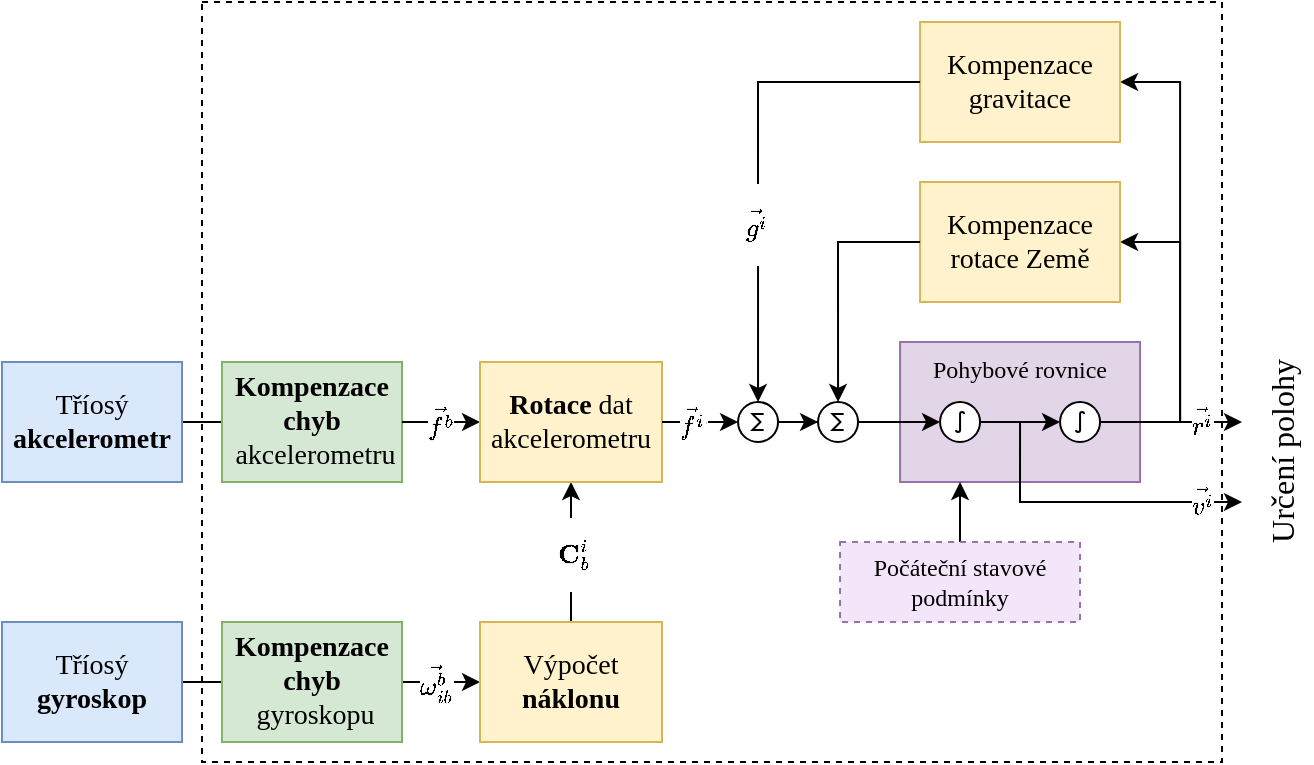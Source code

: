 <mxfile version="22.1.2" type="device">
  <diagram name="Stránka-1" id="N026slv5AEJC5KF3dV6V">
    <mxGraphModel dx="1419" dy="814" grid="1" gridSize="10" guides="1" tooltips="1" connect="1" arrows="1" fold="1" page="1" pageScale="1" pageWidth="827" pageHeight="1169" math="1" shadow="0">
      <root>
        <mxCell id="0" />
        <mxCell id="1" parent="0" />
        <mxCell id="HNQzkRMr5-khPHUgaeeY-39" value="" style="rounded=0;whiteSpace=wrap;html=1;fillColor=none;dashed=1;" parent="1" vertex="1">
          <mxGeometry x="170" y="80" width="510" height="380" as="geometry" />
        </mxCell>
        <mxCell id="HNQzkRMr5-khPHUgaeeY-1" value="" style="verticalLabelPosition=bottom;shadow=0;dashed=0;align=center;html=1;verticalAlign=top;shape=mxgraph.electrical.abstract.sum;" parent="1" vertex="1">
          <mxGeometry x="438.03" y="280" width="20" height="20" as="geometry" />
        </mxCell>
        <mxCell id="HNQzkRMr5-khPHUgaeeY-8" style="edgeStyle=orthogonalEdgeStyle;rounded=0;orthogonalLoop=1;jettySize=auto;html=1;entryX=0;entryY=0.5;entryDx=0;entryDy=0;" parent="1" source="HNQzkRMr5-khPHUgaeeY-2" edge="1">
          <mxGeometry relative="1" as="geometry">
            <mxPoint x="190" y="290" as="targetPoint" />
          </mxGeometry>
        </mxCell>
        <mxCell id="HNQzkRMr5-khPHUgaeeY-2" value="&lt;font style=&quot;font-size: 14px;&quot; face=&quot;CMU Serif Roman&quot;&gt;Tříosý &lt;br&gt;&lt;b&gt;akcelerometr&lt;/b&gt;&lt;/font&gt;" style="rounded=0;whiteSpace=wrap;html=1;fillColor=#dae8fc;strokeColor=#6c8ebf;" parent="1" vertex="1">
          <mxGeometry x="70" y="260" width="90" height="60" as="geometry" />
        </mxCell>
        <mxCell id="HNQzkRMr5-khPHUgaeeY-9" style="edgeStyle=orthogonalEdgeStyle;rounded=0;orthogonalLoop=1;jettySize=auto;html=1;entryX=0;entryY=0.5;entryDx=0;entryDy=0;" parent="1" source="HNQzkRMr5-khPHUgaeeY-4" edge="1">
          <mxGeometry relative="1" as="geometry">
            <mxPoint x="190" y="420" as="targetPoint" />
          </mxGeometry>
        </mxCell>
        <mxCell id="HNQzkRMr5-khPHUgaeeY-4" value="&lt;font style=&quot;font-size: 14px;&quot; face=&quot;CMU Serif Roman&quot;&gt;Tříosý&lt;br&gt;&lt;b&gt;gyroskop&lt;/b&gt;&lt;/font&gt;" style="rounded=0;whiteSpace=wrap;html=1;fillColor=#dae8fc;strokeColor=#6c8ebf;" parent="1" vertex="1">
          <mxGeometry x="70" y="390" width="90" height="60" as="geometry" />
        </mxCell>
        <mxCell id="HNQzkRMr5-khPHUgaeeY-6" value="&lt;font style=&quot;font-size: 14px;&quot; face=&quot;CMU Serif Roman&quot;&gt;&lt;b&gt;Kompenzace chyb&lt;/b&gt;&lt;br&gt;&amp;nbsp;akcelerometru&lt;/font&gt;" style="rounded=0;whiteSpace=wrap;html=1;fillColor=#d5e8d4;strokeColor=#82b366;" parent="1" vertex="1">
          <mxGeometry x="180" y="260" width="90" height="60" as="geometry" />
        </mxCell>
        <mxCell id="HNQzkRMr5-khPHUgaeeY-13" style="edgeStyle=orthogonalEdgeStyle;rounded=0;orthogonalLoop=1;jettySize=auto;html=1;entryX=0;entryY=0.5;entryDx=0;entryDy=0;" parent="1" source="HNQzkRMr5-khPHUgaeeY-6" target="HNQzkRMr5-khPHUgaeeY-11" edge="1">
          <mxGeometry relative="1" as="geometry" />
        </mxCell>
        <mxCell id="HNQzkRMr5-khPHUgaeeY-15" value="$$\vec{f^b}$$" style="edgeLabel;html=1;align=center;verticalAlign=middle;resizable=0;points=[];" parent="HNQzkRMr5-khPHUgaeeY-13" vertex="1" connectable="0">
          <mxGeometry x="0.051" relative="1" as="geometry">
            <mxPoint x="-1" as="offset" />
          </mxGeometry>
        </mxCell>
        <mxCell id="HNQzkRMr5-khPHUgaeeY-14" style="edgeStyle=orthogonalEdgeStyle;rounded=0;orthogonalLoop=1;jettySize=auto;html=1;entryX=0;entryY=0.5;entryDx=0;entryDy=0;" parent="1" source="HNQzkRMr5-khPHUgaeeY-7" target="HNQzkRMr5-khPHUgaeeY-10" edge="1">
          <mxGeometry relative="1" as="geometry" />
        </mxCell>
        <mxCell id="HNQzkRMr5-khPHUgaeeY-18" value="$$\vec{\omega^b_{ib}}$$" style="edgeLabel;html=1;align=center;verticalAlign=middle;resizable=0;points=[];" parent="HNQzkRMr5-khPHUgaeeY-14" vertex="1" connectable="0">
          <mxGeometry x="-0.184" relative="1" as="geometry">
            <mxPoint as="offset" />
          </mxGeometry>
        </mxCell>
        <mxCell id="HNQzkRMr5-khPHUgaeeY-7" value="&lt;font style=&quot;font-size: 14px;&quot; face=&quot;CMU Serif Roman&quot;&gt;&lt;b&gt;Kompenzace chyb&lt;/b&gt;&lt;br&gt;&amp;nbsp;gyroskopu&lt;/font&gt;" style="rounded=0;whiteSpace=wrap;html=1;fillColor=#d5e8d4;strokeColor=#82b366;" parent="1" vertex="1">
          <mxGeometry x="180" y="390" width="90" height="60" as="geometry" />
        </mxCell>
        <mxCell id="HNQzkRMr5-khPHUgaeeY-12" style="edgeStyle=orthogonalEdgeStyle;rounded=0;orthogonalLoop=1;jettySize=auto;html=1;entryX=0.5;entryY=1;entryDx=0;entryDy=0;" parent="1" source="HNQzkRMr5-khPHUgaeeY-10" target="HNQzkRMr5-khPHUgaeeY-11" edge="1">
          <mxGeometry relative="1" as="geometry" />
        </mxCell>
        <mxCell id="HNQzkRMr5-khPHUgaeeY-19" value="$$\mathbf{C}_{b}^{i}$$" style="edgeLabel;html=1;align=center;verticalAlign=middle;resizable=0;points=[];" parent="HNQzkRMr5-khPHUgaeeY-12" vertex="1" connectable="0">
          <mxGeometry x="-0.02" relative="1" as="geometry">
            <mxPoint as="offset" />
          </mxGeometry>
        </mxCell>
        <mxCell id="HNQzkRMr5-khPHUgaeeY-10" value="&lt;font face=&quot;CMU Serif Roman&quot;&gt;&lt;span style=&quot;font-size: 14px;&quot;&gt;Výpočet &lt;b&gt;náklonu&lt;/b&gt;&lt;/span&gt;&lt;/font&gt;" style="rounded=0;whiteSpace=wrap;html=1;fillColor=#fff2cc;strokeColor=#d6b656;" parent="1" vertex="1">
          <mxGeometry x="309" y="390" width="91" height="60" as="geometry" />
        </mxCell>
        <mxCell id="HNQzkRMr5-khPHUgaeeY-11" value="&lt;font face=&quot;CMU Serif Roman&quot;&gt;&lt;span style=&quot;font-size: 14px;&quot;&gt;&lt;b&gt;Rotace &lt;/b&gt;dat akcelerometru&lt;/span&gt;&lt;/font&gt;" style="rounded=0;whiteSpace=wrap;html=1;fillColor=#fff2cc;strokeColor=#d6b656;" parent="1" vertex="1">
          <mxGeometry x="309" y="260" width="91" height="60" as="geometry" />
        </mxCell>
        <mxCell id="HNQzkRMr5-khPHUgaeeY-20" value="+" style="edgeStyle=orthogonalEdgeStyle;rounded=0;orthogonalLoop=1;jettySize=auto;html=1;entryX=0;entryY=0.5;entryDx=0;entryDy=0;entryPerimeter=0;" parent="1" source="HNQzkRMr5-khPHUgaeeY-11" target="HNQzkRMr5-khPHUgaeeY-1" edge="1">
          <mxGeometry relative="1" as="geometry" />
        </mxCell>
        <mxCell id="HNQzkRMr5-khPHUgaeeY-21" value="$$\vec{f^i}$$" style="edgeLabel;html=1;align=center;verticalAlign=middle;resizable=0;points=[];" parent="HNQzkRMr5-khPHUgaeeY-20" vertex="1" connectable="0">
          <mxGeometry x="-0.067" y="-2" relative="1" as="geometry">
            <mxPoint x="-5" y="-2" as="offset" />
          </mxGeometry>
        </mxCell>
        <mxCell id="HNQzkRMr5-khPHUgaeeY-43" value="&lt;font face=&quot;CMU Serif Roman&quot;&gt;Pohybové rovnice&lt;/font&gt;" style="rounded=0;whiteSpace=wrap;html=1;fillColor=#e1d5e7;strokeColor=#9673a6;verticalAlign=top;" parent="1" vertex="1">
          <mxGeometry x="519.03" y="250" width="120" height="70" as="geometry" />
        </mxCell>
        <mxCell id="HNQzkRMr5-khPHUgaeeY-25" style="edgeStyle=orthogonalEdgeStyle;rounded=0;orthogonalLoop=1;jettySize=auto;html=1;entryX=0;entryY=0.5;entryDx=0;entryDy=0;entryPerimeter=0;" parent="1" source="HNQzkRMr5-khPHUgaeeY-22" target="HNQzkRMr5-khPHUgaeeY-40" edge="1">
          <mxGeometry relative="1" as="geometry">
            <mxPoint x="529.03" y="290" as="targetPoint" />
          </mxGeometry>
        </mxCell>
        <mxCell id="HNQzkRMr5-khPHUgaeeY-22" value="" style="verticalLabelPosition=bottom;shadow=0;dashed=0;align=center;html=1;verticalAlign=top;shape=mxgraph.electrical.abstract.sum;" parent="1" vertex="1">
          <mxGeometry x="478.03" y="280" width="20" height="20" as="geometry" />
        </mxCell>
        <mxCell id="HNQzkRMr5-khPHUgaeeY-23" style="edgeStyle=orthogonalEdgeStyle;rounded=0;orthogonalLoop=1;jettySize=auto;html=1;entryX=0;entryY=0.5;entryDx=0;entryDy=0;entryPerimeter=0;" parent="1" source="HNQzkRMr5-khPHUgaeeY-1" target="HNQzkRMr5-khPHUgaeeY-22" edge="1">
          <mxGeometry relative="1" as="geometry" />
        </mxCell>
        <mxCell id="HNQzkRMr5-khPHUgaeeY-28" style="edgeStyle=orthogonalEdgeStyle;rounded=0;orthogonalLoop=1;jettySize=auto;html=1;" parent="1" edge="1">
          <mxGeometry relative="1" as="geometry">
            <mxPoint x="690" y="290" as="targetPoint" />
            <mxPoint x="649.03" y="290" as="sourcePoint" />
          </mxGeometry>
        </mxCell>
        <mxCell id="HNQzkRMr5-khPHUgaeeY-31" value="$$\vec{r^i}$$" style="edgeLabel;html=1;align=center;verticalAlign=middle;resizable=0;points=[];" parent="HNQzkRMr5-khPHUgaeeY-28" vertex="1" connectable="0">
          <mxGeometry x="0.419" y="2" relative="1" as="geometry">
            <mxPoint x="-8" y="2" as="offset" />
          </mxGeometry>
        </mxCell>
        <mxCell id="HNQzkRMr5-khPHUgaeeY-29" style="edgeStyle=orthogonalEdgeStyle;rounded=0;orthogonalLoop=1;jettySize=auto;html=1;" parent="1" edge="1">
          <mxGeometry relative="1" as="geometry">
            <mxPoint x="690" y="330" as="targetPoint" />
            <mxPoint x="579.03" y="290" as="sourcePoint" />
            <Array as="points">
              <mxPoint x="579.03" y="330" />
            </Array>
          </mxGeometry>
        </mxCell>
        <mxCell id="HNQzkRMr5-khPHUgaeeY-30" value="$$\vec{v^i}$$" style="edgeLabel;html=1;align=center;verticalAlign=middle;resizable=0;points=[];" parent="HNQzkRMr5-khPHUgaeeY-29" vertex="1" connectable="0">
          <mxGeometry x="0.485" relative="1" as="geometry">
            <mxPoint x="19" as="offset" />
          </mxGeometry>
        </mxCell>
        <mxCell id="HNQzkRMr5-khPHUgaeeY-32" style="edgeStyle=orthogonalEdgeStyle;rounded=0;orthogonalLoop=1;jettySize=auto;html=1;entryX=1;entryY=0.5;entryDx=0;entryDy=0;" parent="1" target="HNQzkRMr5-khPHUgaeeY-26" edge="1">
          <mxGeometry relative="1" as="geometry">
            <mxPoint x="649.03" y="290" as="sourcePoint" />
            <Array as="points">
              <mxPoint x="659.03" y="290" />
              <mxPoint x="659.03" y="200" />
            </Array>
          </mxGeometry>
        </mxCell>
        <mxCell id="HNQzkRMr5-khPHUgaeeY-33" style="edgeStyle=orthogonalEdgeStyle;rounded=0;orthogonalLoop=1;jettySize=auto;html=1;entryX=1;entryY=0.5;entryDx=0;entryDy=0;exitX=1;exitY=0.5;exitDx=0;exitDy=0;exitPerimeter=0;" parent="1" source="HNQzkRMr5-khPHUgaeeY-41" target="HNQzkRMr5-khPHUgaeeY-27" edge="1">
          <mxGeometry relative="1" as="geometry">
            <mxPoint x="649.03" y="290" as="sourcePoint" />
            <Array as="points">
              <mxPoint x="659.03" y="290" />
              <mxPoint x="659.03" y="120" />
            </Array>
          </mxGeometry>
        </mxCell>
        <mxCell id="HNQzkRMr5-khPHUgaeeY-26" value="&lt;font face=&quot;CMU Serif Roman&quot;&gt;&lt;span style=&quot;font-size: 14px;&quot;&gt;Kompenzace rotace Země&lt;/span&gt;&lt;/font&gt;" style="rounded=0;whiteSpace=wrap;html=1;fillColor=#fff2cc;strokeColor=#d6b656;" parent="1" vertex="1">
          <mxGeometry x="529.03" y="170" width="100" height="60" as="geometry" />
        </mxCell>
        <mxCell id="HNQzkRMr5-khPHUgaeeY-27" value="&lt;font face=&quot;CMU Serif Roman&quot;&gt;&lt;span style=&quot;font-size: 14px;&quot;&gt;Kompenzace gravitace&lt;/span&gt;&lt;/font&gt;" style="rounded=0;whiteSpace=wrap;html=1;fillColor=#fff2cc;strokeColor=#d6b656;" parent="1" vertex="1">
          <mxGeometry x="529.03" y="90" width="100" height="60" as="geometry" />
        </mxCell>
        <mxCell id="HNQzkRMr5-khPHUgaeeY-34" style="edgeStyle=orthogonalEdgeStyle;rounded=0;orthogonalLoop=1;jettySize=auto;html=1;entryX=0.5;entryY=0;entryDx=0;entryDy=0;entryPerimeter=0;" parent="1" source="HNQzkRMr5-khPHUgaeeY-27" target="HNQzkRMr5-khPHUgaeeY-1" edge="1">
          <mxGeometry relative="1" as="geometry" />
        </mxCell>
        <mxCell id="HNQzkRMr5-khPHUgaeeY-36" value="$$\vec{g^i}$$" style="edgeLabel;html=1;align=center;verticalAlign=middle;resizable=0;points=[];" parent="HNQzkRMr5-khPHUgaeeY-34" vertex="1" connectable="0">
          <mxGeometry x="0.258" y="-1" relative="1" as="geometry">
            <mxPoint as="offset" />
          </mxGeometry>
        </mxCell>
        <mxCell id="HNQzkRMr5-khPHUgaeeY-35" style="edgeStyle=orthogonalEdgeStyle;rounded=0;orthogonalLoop=1;jettySize=auto;html=1;entryX=0.5;entryY=0;entryDx=0;entryDy=0;entryPerimeter=0;" parent="1" source="HNQzkRMr5-khPHUgaeeY-26" target="HNQzkRMr5-khPHUgaeeY-22" edge="1">
          <mxGeometry relative="1" as="geometry" />
        </mxCell>
        <mxCell id="HNQzkRMr5-khPHUgaeeY-38" value="&lt;font face=&quot;CMU Serif Roman&quot; style=&quot;font-size: 16px;&quot;&gt;Určení polohy&lt;/font&gt;" style="text;html=1;align=center;verticalAlign=middle;resizable=0;points=[];autosize=1;strokeColor=none;fillColor=none;rotation=-90;fontSize=16;" parent="1" vertex="1">
          <mxGeometry x="650" y="290" width="120" height="30" as="geometry" />
        </mxCell>
        <mxCell id="HNQzkRMr5-khPHUgaeeY-40" value="" style="verticalLabelPosition=bottom;shadow=0;dashed=0;align=center;html=1;verticalAlign=top;shape=mxgraph.electrical.abstract.integrator;" parent="1" vertex="1">
          <mxGeometry x="539.03" y="280" width="20" height="20" as="geometry" />
        </mxCell>
        <mxCell id="HNQzkRMr5-khPHUgaeeY-41" value="" style="verticalLabelPosition=bottom;shadow=0;dashed=0;align=center;html=1;verticalAlign=top;shape=mxgraph.electrical.abstract.integrator;" parent="1" vertex="1">
          <mxGeometry x="599.03" y="280" width="20" height="20" as="geometry" />
        </mxCell>
        <mxCell id="HNQzkRMr5-khPHUgaeeY-42" style="edgeStyle=orthogonalEdgeStyle;rounded=0;orthogonalLoop=1;jettySize=auto;html=1;entryX=0;entryY=0.5;entryDx=0;entryDy=0;entryPerimeter=0;" parent="1" source="HNQzkRMr5-khPHUgaeeY-40" target="HNQzkRMr5-khPHUgaeeY-41" edge="1">
          <mxGeometry relative="1" as="geometry" />
        </mxCell>
        <mxCell id="I87ggSdcWr2gHLxxiA2l-4" style="edgeStyle=orthogonalEdgeStyle;rounded=0;orthogonalLoop=1;jettySize=auto;html=1;entryX=0.25;entryY=1;entryDx=0;entryDy=0;" edge="1" parent="1" source="I87ggSdcWr2gHLxxiA2l-1" target="HNQzkRMr5-khPHUgaeeY-43">
          <mxGeometry relative="1" as="geometry" />
        </mxCell>
        <mxCell id="I87ggSdcWr2gHLxxiA2l-1" value="&lt;font face=&quot;CMU Serif Roman&quot;&gt;Počáteční stavové podmínky&lt;/font&gt;" style="rounded=0;whiteSpace=wrap;html=1;fillColor=#F3E6FA;strokeColor=#9673a6;verticalAlign=middle;dashed=1;" vertex="1" parent="1">
          <mxGeometry x="489.03" y="350" width="120" height="40" as="geometry" />
        </mxCell>
      </root>
    </mxGraphModel>
  </diagram>
</mxfile>
